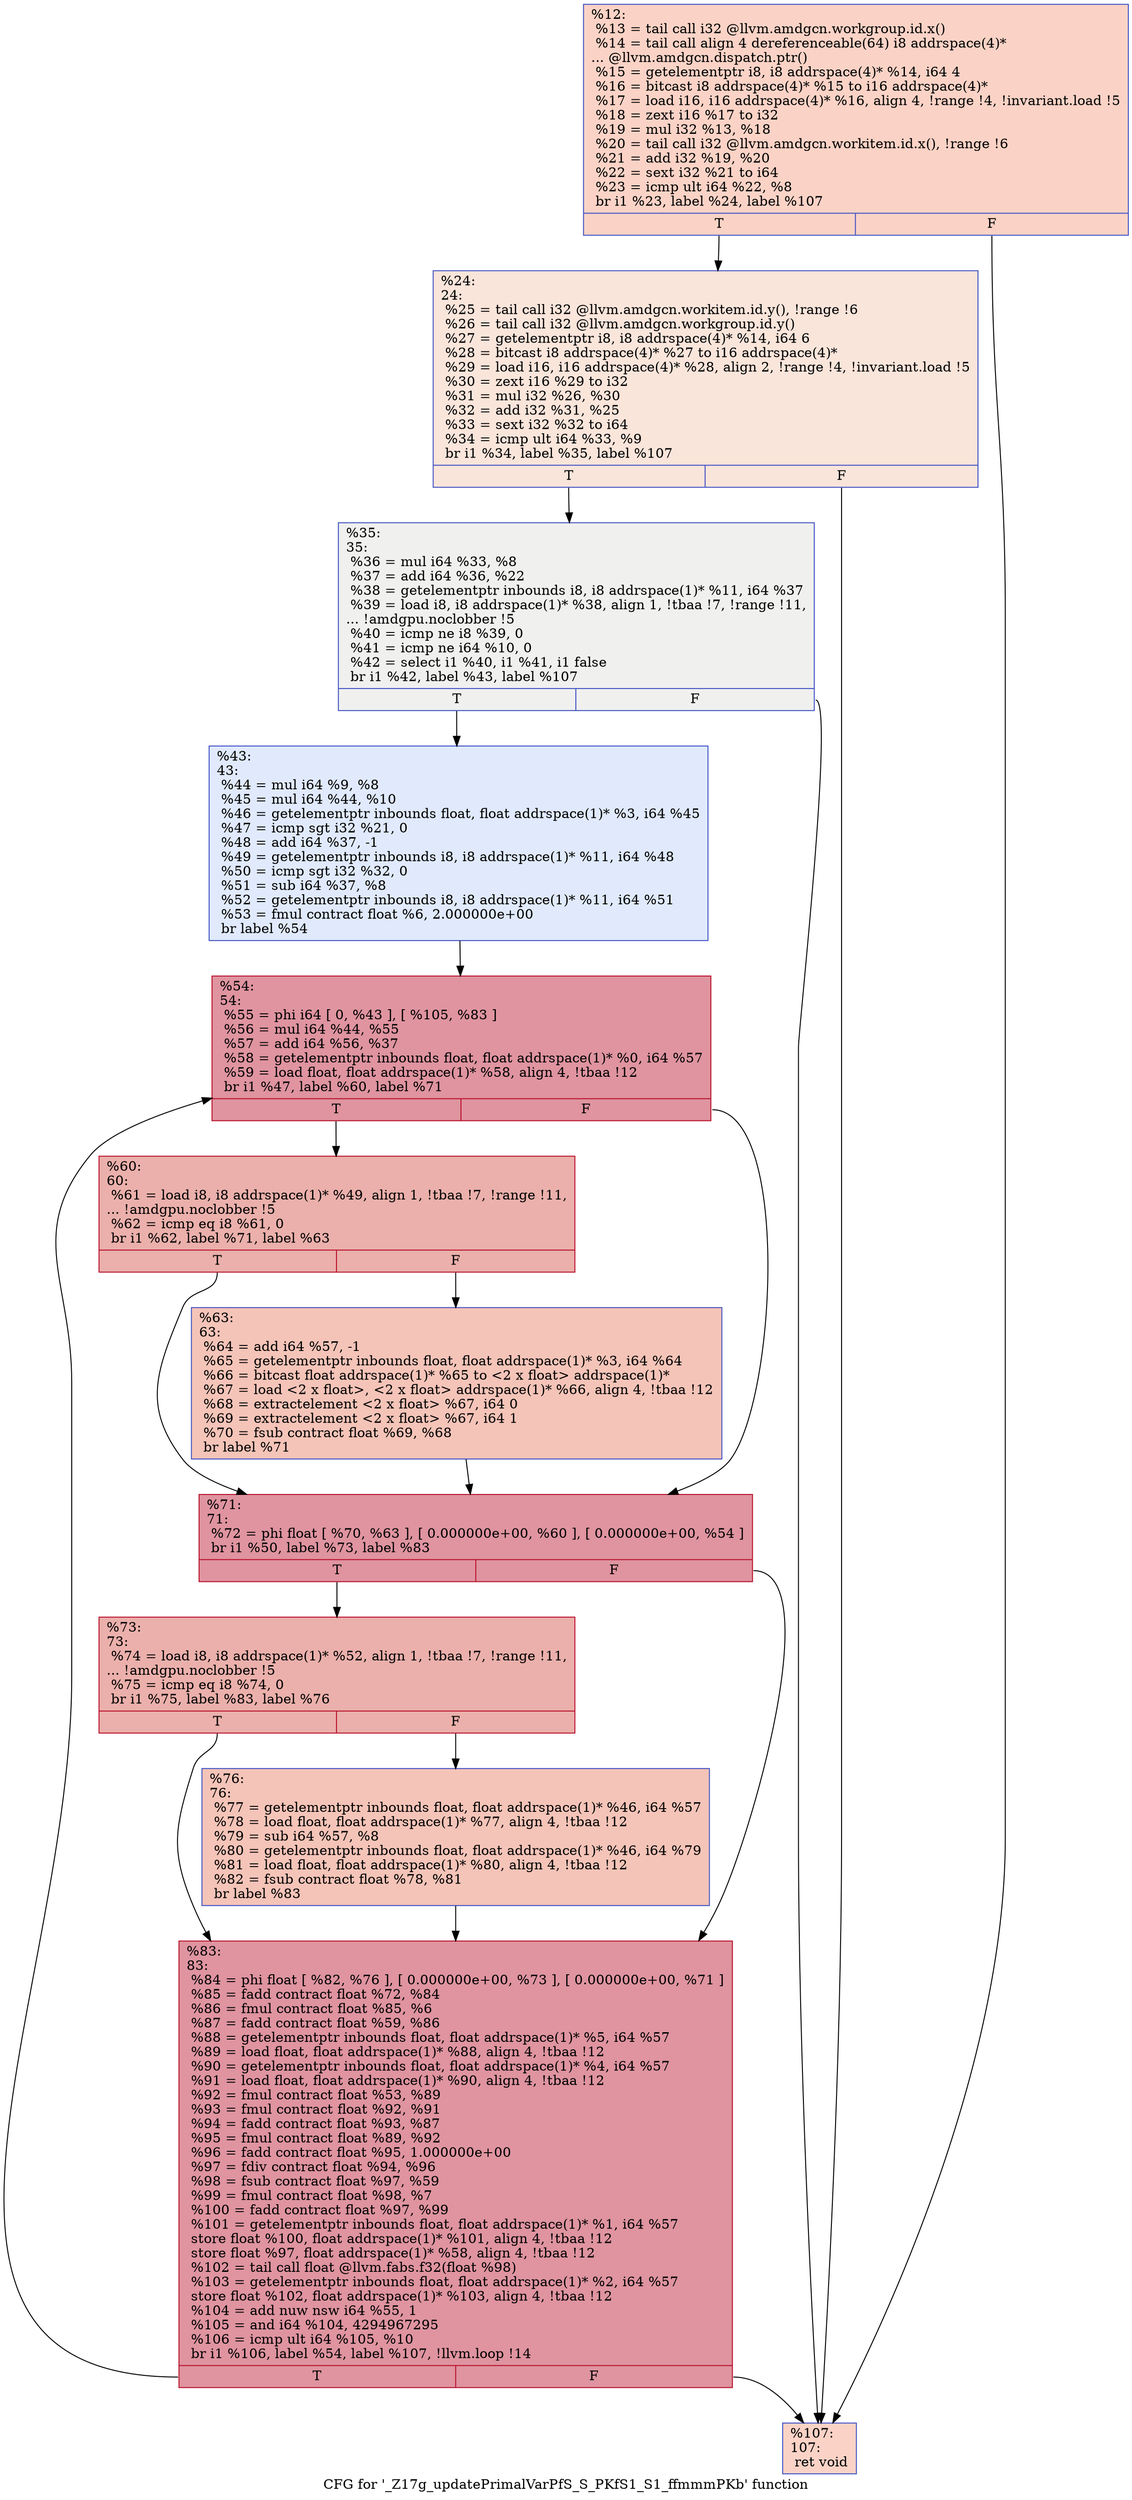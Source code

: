 digraph "CFG for '_Z17g_updatePrimalVarPfS_S_PKfS1_S1_ffmmmPKb' function" {
	label="CFG for '_Z17g_updatePrimalVarPfS_S_PKfS1_S1_ffmmmPKb' function";

	Node0x63c9a10 [shape=record,color="#3d50c3ff", style=filled, fillcolor="#f59c7d70",label="{%12:\l  %13 = tail call i32 @llvm.amdgcn.workgroup.id.x()\l  %14 = tail call align 4 dereferenceable(64) i8 addrspace(4)*\l... @llvm.amdgcn.dispatch.ptr()\l  %15 = getelementptr i8, i8 addrspace(4)* %14, i64 4\l  %16 = bitcast i8 addrspace(4)* %15 to i16 addrspace(4)*\l  %17 = load i16, i16 addrspace(4)* %16, align 4, !range !4, !invariant.load !5\l  %18 = zext i16 %17 to i32\l  %19 = mul i32 %13, %18\l  %20 = tail call i32 @llvm.amdgcn.workitem.id.x(), !range !6\l  %21 = add i32 %19, %20\l  %22 = sext i32 %21 to i64\l  %23 = icmp ult i64 %22, %8\l  br i1 %23, label %24, label %107\l|{<s0>T|<s1>F}}"];
	Node0x63c9a10:s0 -> Node0x63cc620;
	Node0x63c9a10:s1 -> Node0x63cc6b0;
	Node0x63cc620 [shape=record,color="#3d50c3ff", style=filled, fillcolor="#f4c5ad70",label="{%24:\l24:                                               \l  %25 = tail call i32 @llvm.amdgcn.workitem.id.y(), !range !6\l  %26 = tail call i32 @llvm.amdgcn.workgroup.id.y()\l  %27 = getelementptr i8, i8 addrspace(4)* %14, i64 6\l  %28 = bitcast i8 addrspace(4)* %27 to i16 addrspace(4)*\l  %29 = load i16, i16 addrspace(4)* %28, align 2, !range !4, !invariant.load !5\l  %30 = zext i16 %29 to i32\l  %31 = mul i32 %26, %30\l  %32 = add i32 %31, %25\l  %33 = sext i32 %32 to i64\l  %34 = icmp ult i64 %33, %9\l  br i1 %34, label %35, label %107\l|{<s0>T|<s1>F}}"];
	Node0x63cc620:s0 -> Node0x63ce390;
	Node0x63cc620:s1 -> Node0x63cc6b0;
	Node0x63ce390 [shape=record,color="#3d50c3ff", style=filled, fillcolor="#dedcdb70",label="{%35:\l35:                                               \l  %36 = mul i64 %33, %8\l  %37 = add i64 %36, %22\l  %38 = getelementptr inbounds i8, i8 addrspace(1)* %11, i64 %37\l  %39 = load i8, i8 addrspace(1)* %38, align 1, !tbaa !7, !range !11,\l... !amdgpu.noclobber !5\l  %40 = icmp ne i8 %39, 0\l  %41 = icmp ne i64 %10, 0\l  %42 = select i1 %40, i1 %41, i1 false\l  br i1 %42, label %43, label %107\l|{<s0>T|<s1>F}}"];
	Node0x63ce390:s0 -> Node0x63cec30;
	Node0x63ce390:s1 -> Node0x63cc6b0;
	Node0x63cec30 [shape=record,color="#3d50c3ff", style=filled, fillcolor="#b9d0f970",label="{%43:\l43:                                               \l  %44 = mul i64 %9, %8\l  %45 = mul i64 %44, %10\l  %46 = getelementptr inbounds float, float addrspace(1)* %3, i64 %45\l  %47 = icmp sgt i32 %21, 0\l  %48 = add i64 %37, -1\l  %49 = getelementptr inbounds i8, i8 addrspace(1)* %11, i64 %48\l  %50 = icmp sgt i32 %32, 0\l  %51 = sub i64 %37, %8\l  %52 = getelementptr inbounds i8, i8 addrspace(1)* %11, i64 %51\l  %53 = fmul contract float %6, 2.000000e+00\l  br label %54\l}"];
	Node0x63cec30 -> Node0x63cfd70;
	Node0x63cfd70 [shape=record,color="#b70d28ff", style=filled, fillcolor="#b70d2870",label="{%54:\l54:                                               \l  %55 = phi i64 [ 0, %43 ], [ %105, %83 ]\l  %56 = mul i64 %44, %55\l  %57 = add i64 %56, %37\l  %58 = getelementptr inbounds float, float addrspace(1)* %0, i64 %57\l  %59 = load float, float addrspace(1)* %58, align 4, !tbaa !12\l  br i1 %47, label %60, label %71\l|{<s0>T|<s1>F}}"];
	Node0x63cfd70:s0 -> Node0x63d0380;
	Node0x63cfd70:s1 -> Node0x63d0410;
	Node0x63d0380 [shape=record,color="#b70d28ff", style=filled, fillcolor="#d24b4070",label="{%60:\l60:                                               \l  %61 = load i8, i8 addrspace(1)* %49, align 1, !tbaa !7, !range !11,\l... !amdgpu.noclobber !5\l  %62 = icmp eq i8 %61, 0\l  br i1 %62, label %71, label %63\l|{<s0>T|<s1>F}}"];
	Node0x63d0380:s0 -> Node0x63d0410;
	Node0x63d0380:s1 -> Node0x63d12b0;
	Node0x63d12b0 [shape=record,color="#3d50c3ff", style=filled, fillcolor="#e97a5f70",label="{%63:\l63:                                               \l  %64 = add i64 %57, -1\l  %65 = getelementptr inbounds float, float addrspace(1)* %3, i64 %64\l  %66 = bitcast float addrspace(1)* %65 to \<2 x float\> addrspace(1)*\l  %67 = load \<2 x float\>, \<2 x float\> addrspace(1)* %66, align 4, !tbaa !12\l  %68 = extractelement \<2 x float\> %67, i64 0\l  %69 = extractelement \<2 x float\> %67, i64 1\l  %70 = fsub contract float %69, %68\l  br label %71\l}"];
	Node0x63d12b0 -> Node0x63d0410;
	Node0x63d0410 [shape=record,color="#b70d28ff", style=filled, fillcolor="#b70d2870",label="{%71:\l71:                                               \l  %72 = phi float [ %70, %63 ], [ 0.000000e+00, %60 ], [ 0.000000e+00, %54 ]\l  br i1 %50, label %73, label %83\l|{<s0>T|<s1>F}}"];
	Node0x63d0410:s0 -> Node0x63d26d0;
	Node0x63d0410:s1 -> Node0x63cfea0;
	Node0x63d26d0 [shape=record,color="#b70d28ff", style=filled, fillcolor="#d24b4070",label="{%73:\l73:                                               \l  %74 = load i8, i8 addrspace(1)* %52, align 1, !tbaa !7, !range !11,\l... !amdgpu.noclobber !5\l  %75 = icmp eq i8 %74, 0\l  br i1 %75, label %83, label %76\l|{<s0>T|<s1>F}}"];
	Node0x63d26d0:s0 -> Node0x63cfea0;
	Node0x63d26d0:s1 -> Node0x63d2940;
	Node0x63d2940 [shape=record,color="#3d50c3ff", style=filled, fillcolor="#e97a5f70",label="{%76:\l76:                                               \l  %77 = getelementptr inbounds float, float addrspace(1)* %46, i64 %57\l  %78 = load float, float addrspace(1)* %77, align 4, !tbaa !12\l  %79 = sub i64 %57, %8\l  %80 = getelementptr inbounds float, float addrspace(1)* %46, i64 %79\l  %81 = load float, float addrspace(1)* %80, align 4, !tbaa !12\l  %82 = fsub contract float %78, %81\l  br label %83\l}"];
	Node0x63d2940 -> Node0x63cfea0;
	Node0x63cfea0 [shape=record,color="#b70d28ff", style=filled, fillcolor="#b70d2870",label="{%83:\l83:                                               \l  %84 = phi float [ %82, %76 ], [ 0.000000e+00, %73 ], [ 0.000000e+00, %71 ]\l  %85 = fadd contract float %72, %84\l  %86 = fmul contract float %85, %6\l  %87 = fadd contract float %59, %86\l  %88 = getelementptr inbounds float, float addrspace(1)* %5, i64 %57\l  %89 = load float, float addrspace(1)* %88, align 4, !tbaa !12\l  %90 = getelementptr inbounds float, float addrspace(1)* %4, i64 %57\l  %91 = load float, float addrspace(1)* %90, align 4, !tbaa !12\l  %92 = fmul contract float %53, %89\l  %93 = fmul contract float %92, %91\l  %94 = fadd contract float %93, %87\l  %95 = fmul contract float %89, %92\l  %96 = fadd contract float %95, 1.000000e+00\l  %97 = fdiv contract float %94, %96\l  %98 = fsub contract float %97, %59\l  %99 = fmul contract float %98, %7\l  %100 = fadd contract float %97, %99\l  %101 = getelementptr inbounds float, float addrspace(1)* %1, i64 %57\l  store float %100, float addrspace(1)* %101, align 4, !tbaa !12\l  store float %97, float addrspace(1)* %58, align 4, !tbaa !12\l  %102 = tail call float @llvm.fabs.f32(float %98)\l  %103 = getelementptr inbounds float, float addrspace(1)* %2, i64 %57\l  store float %102, float addrspace(1)* %103, align 4, !tbaa !12\l  %104 = add nuw nsw i64 %55, 1\l  %105 = and i64 %104, 4294967295\l  %106 = icmp ult i64 %105, %10\l  br i1 %106, label %54, label %107, !llvm.loop !14\l|{<s0>T|<s1>F}}"];
	Node0x63cfea0:s0 -> Node0x63cfd70;
	Node0x63cfea0:s1 -> Node0x63cc6b0;
	Node0x63cc6b0 [shape=record,color="#3d50c3ff", style=filled, fillcolor="#f59c7d70",label="{%107:\l107:                                              \l  ret void\l}"];
}

